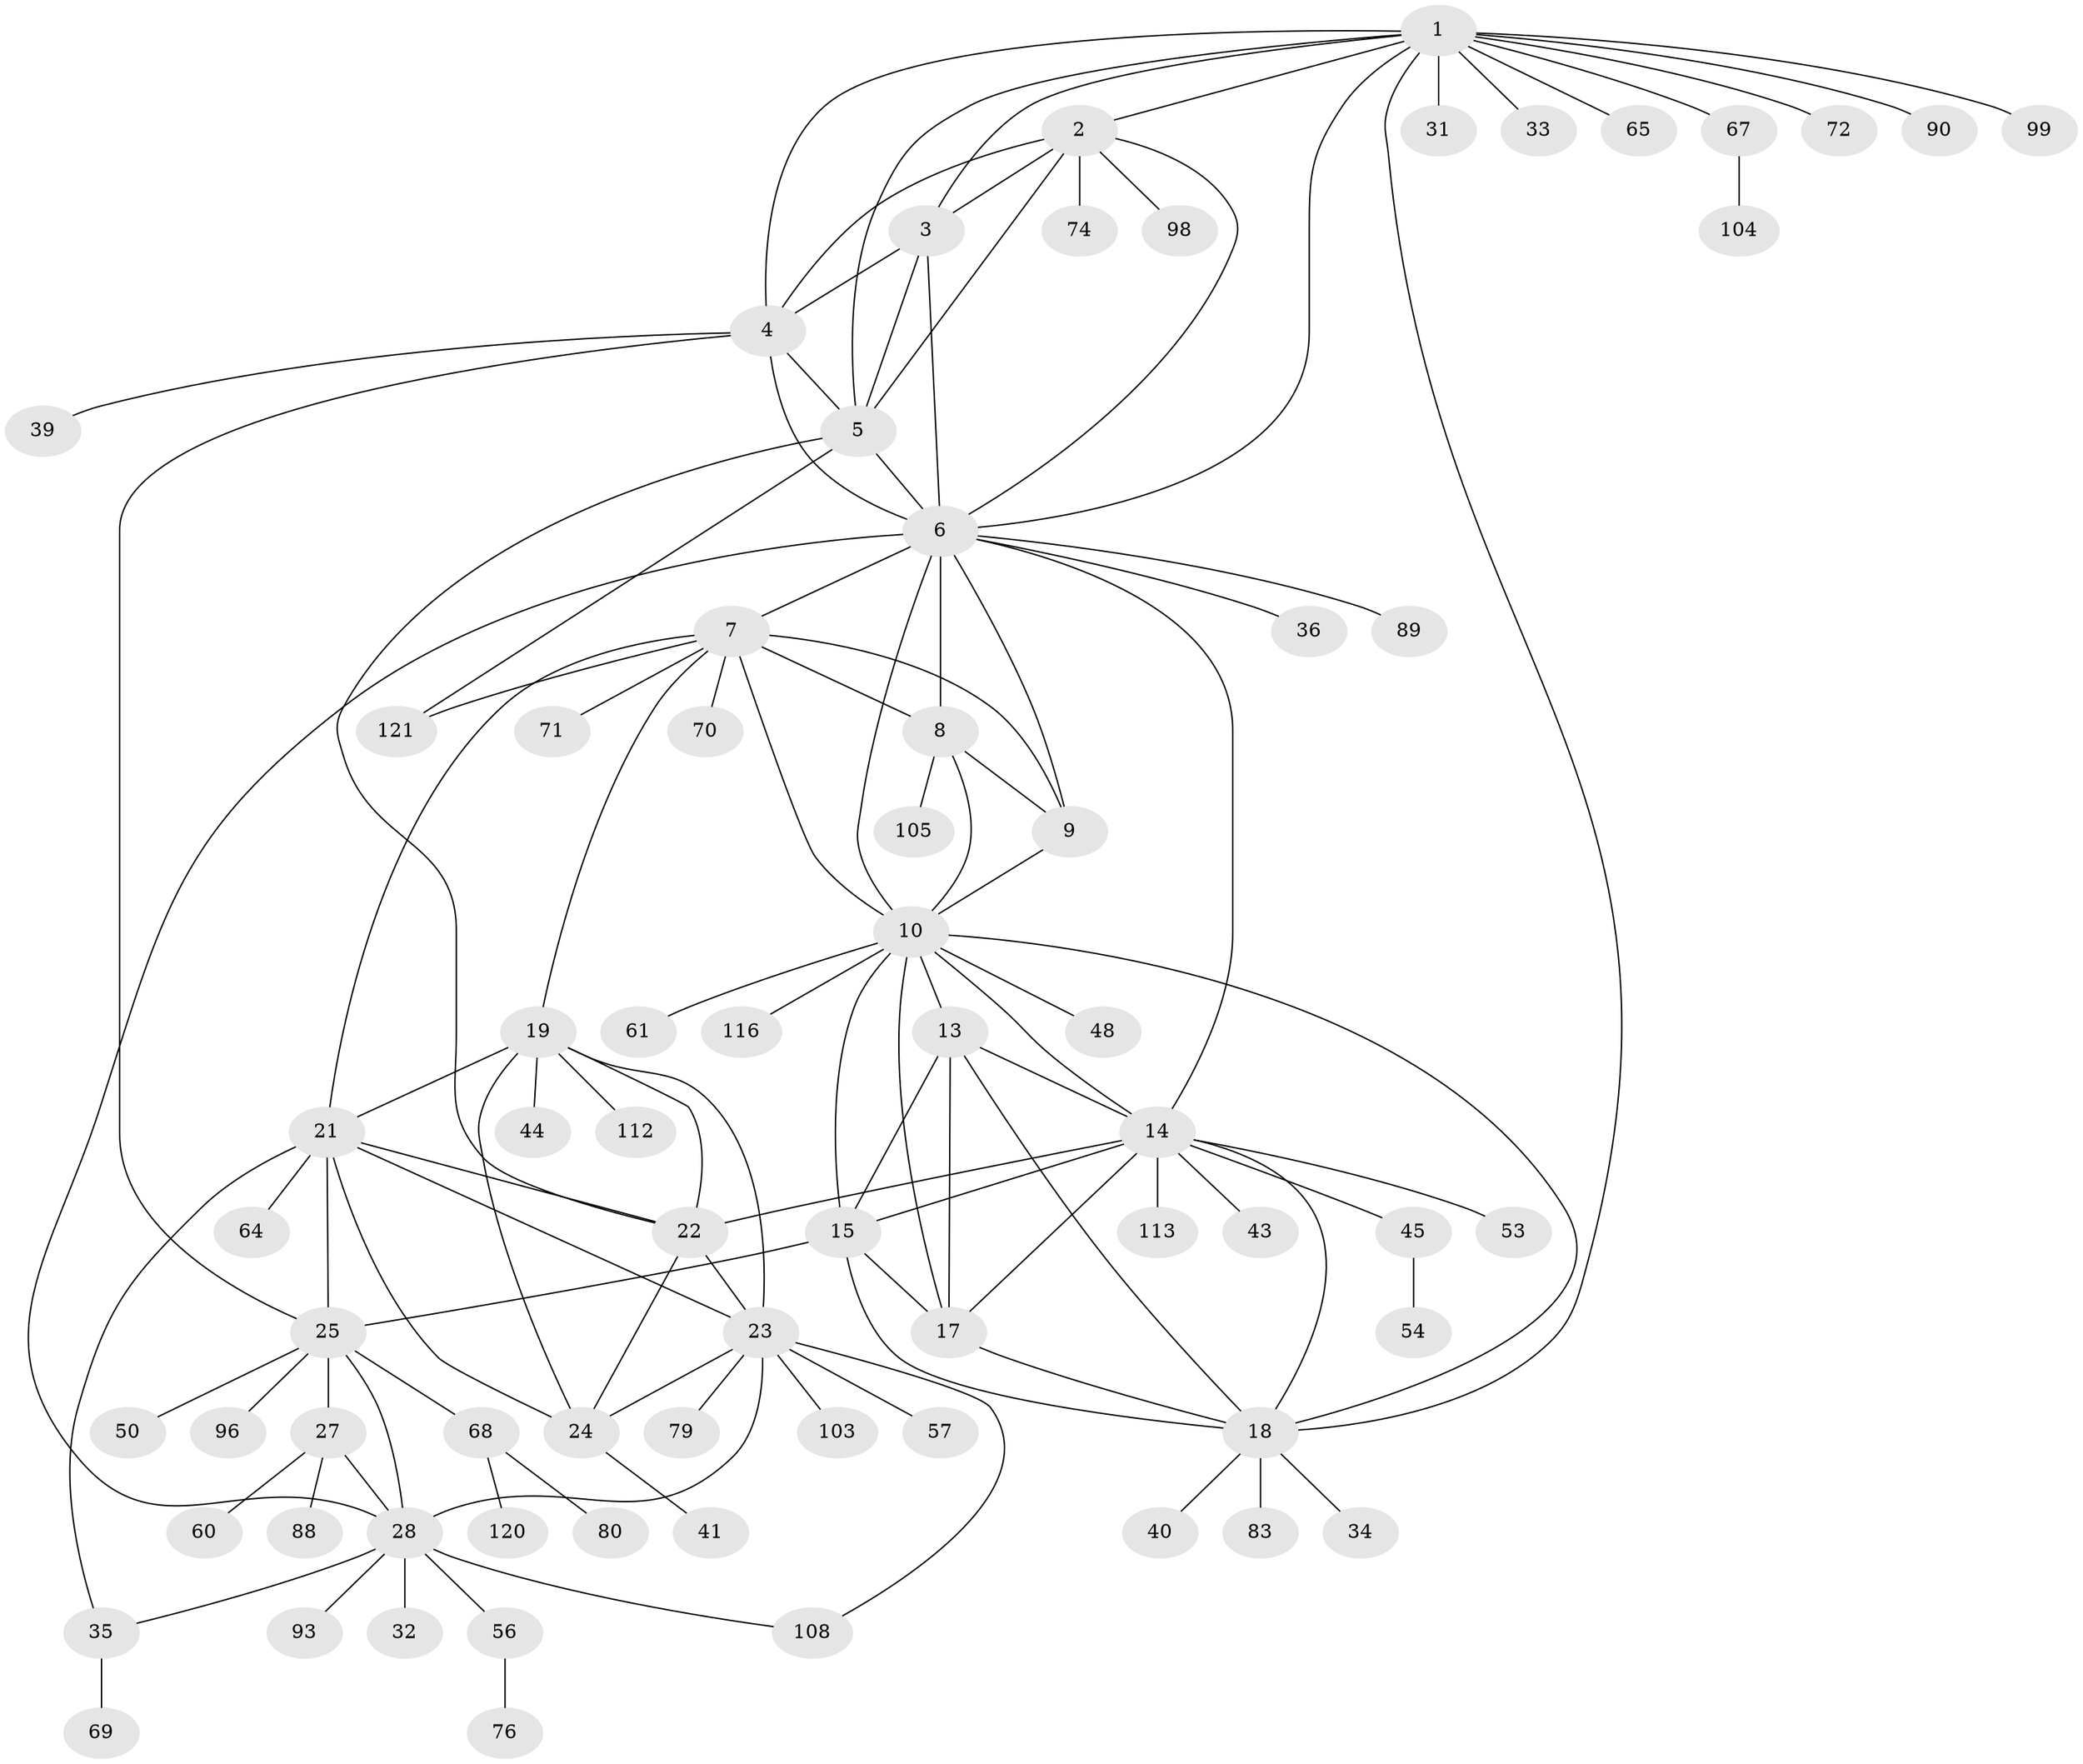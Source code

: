 // original degree distribution, {13: 0.008264462809917356, 7: 0.08264462809917356, 5: 0.01652892561983471, 8: 0.01652892561983471, 9: 0.049586776859504134, 10: 0.03305785123966942, 6: 0.024793388429752067, 11: 0.008264462809917356, 14: 0.008264462809917356, 1: 0.5537190082644629, 2: 0.1652892561983471, 4: 0.008264462809917356, 3: 0.024793388429752067}
// Generated by graph-tools (version 1.1) at 2025/19/03/04/25 18:19:54]
// undirected, 72 vertices, 116 edges
graph export_dot {
graph [start="1"]
  node [color=gray90,style=filled];
  1;
  2;
  3;
  4;
  5;
  6 [super="+63+92+81+11"];
  7;
  8;
  9 [super="+107+78+47"];
  10 [super="+111+12"];
  13;
  14;
  15 [super="+73"];
  17 [super="+58+97"];
  18;
  19 [super="+20+38+55+82+94"];
  21 [super="+75+77+91+95+100+114"];
  22;
  23;
  24 [super="+37"];
  25 [super="+26"];
  27;
  28 [super="+30"];
  31;
  32;
  33 [super="+51"];
  34;
  35 [super="+115+49+66"];
  36;
  39;
  40 [super="+46"];
  41;
  43;
  44 [super="+52"];
  45;
  48;
  50;
  53;
  54;
  56 [super="+59"];
  57;
  60;
  61 [super="+62"];
  64;
  65;
  67;
  68;
  69;
  70;
  71;
  72;
  74;
  76;
  79;
  80;
  83;
  88;
  89;
  90 [super="+101"];
  93;
  96;
  98;
  99;
  103;
  104;
  105;
  108;
  112;
  113;
  116;
  120;
  121;
  1 -- 2;
  1 -- 3;
  1 -- 4;
  1 -- 5;
  1 -- 6;
  1 -- 18;
  1 -- 31;
  1 -- 33;
  1 -- 65;
  1 -- 67;
  1 -- 72;
  1 -- 90;
  1 -- 99;
  2 -- 3;
  2 -- 4;
  2 -- 5;
  2 -- 6;
  2 -- 74;
  2 -- 98;
  3 -- 4;
  3 -- 5;
  3 -- 6;
  4 -- 5;
  4 -- 6;
  4 -- 25;
  4 -- 39;
  5 -- 6 [weight=2];
  5 -- 22;
  5 -- 121;
  6 -- 89;
  6 -- 14;
  6 -- 36;
  6 -- 7;
  6 -- 8;
  6 -- 9;
  6 -- 10 [weight=2];
  6 -- 28;
  7 -- 8;
  7 -- 9;
  7 -- 10 [weight=2];
  7 -- 21;
  7 -- 70;
  7 -- 71;
  7 -- 121;
  7 -- 19;
  8 -- 9;
  8 -- 10 [weight=2];
  8 -- 105;
  9 -- 10 [weight=2];
  10 -- 13;
  10 -- 14;
  10 -- 15;
  10 -- 48;
  10 -- 17;
  10 -- 18;
  10 -- 116;
  10 -- 61;
  13 -- 14;
  13 -- 15;
  13 -- 17;
  13 -- 18;
  14 -- 15;
  14 -- 17;
  14 -- 18;
  14 -- 22;
  14 -- 43;
  14 -- 45;
  14 -- 53;
  14 -- 113;
  15 -- 17;
  15 -- 18;
  15 -- 25;
  17 -- 18;
  18 -- 34;
  18 -- 40;
  18 -- 83;
  19 -- 21 [weight=2];
  19 -- 22 [weight=2];
  19 -- 23 [weight=2];
  19 -- 24 [weight=2];
  19 -- 112;
  19 -- 44;
  21 -- 22;
  21 -- 23;
  21 -- 24;
  21 -- 64;
  21 -- 25;
  21 -- 35;
  22 -- 23;
  22 -- 24;
  23 -- 24;
  23 -- 28;
  23 -- 57;
  23 -- 79;
  23 -- 103;
  23 -- 108;
  24 -- 41;
  25 -- 27 [weight=3];
  25 -- 28 [weight=6];
  25 -- 96;
  25 -- 68;
  25 -- 50;
  27 -- 28 [weight=2];
  27 -- 60;
  27 -- 88;
  28 -- 35;
  28 -- 93;
  28 -- 108;
  28 -- 32;
  28 -- 56;
  35 -- 69;
  45 -- 54;
  56 -- 76;
  67 -- 104;
  68 -- 80;
  68 -- 120;
}
